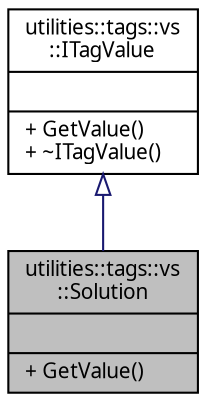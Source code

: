 digraph "utilities::tags::vs::Solution"
{
 // INTERACTIVE_SVG=YES
  edge [fontname="Verdana",fontsize="10",labelfontname="Verdana",labelfontsize="10"];
  node [fontname="Verdana",fontsize="10",shape=record];
  Node1 [label="{utilities::tags::vs\l::Solution\n||+ GetValue()\l}",height=0.2,width=0.4,color="black", fillcolor="grey75", style="filled", fontcolor="black"];
  Node2 -> Node1 [dir="back",color="midnightblue",fontsize="10",style="solid",arrowtail="onormal",fontname="Verdana"];
  Node2 [label="{utilities::tags::vs\l::ITagValue\n||+ GetValue()\l+ ~ITagValue()\l}",height=0.2,width=0.4,color="black", fillcolor="white", style="filled",URL="$classutilities_1_1tags_1_1vs_1_1_i_tag_value.html",tooltip="Класс входит в Проект Tags   Интерфейс классов получения значения конкретного тега. "];
}
